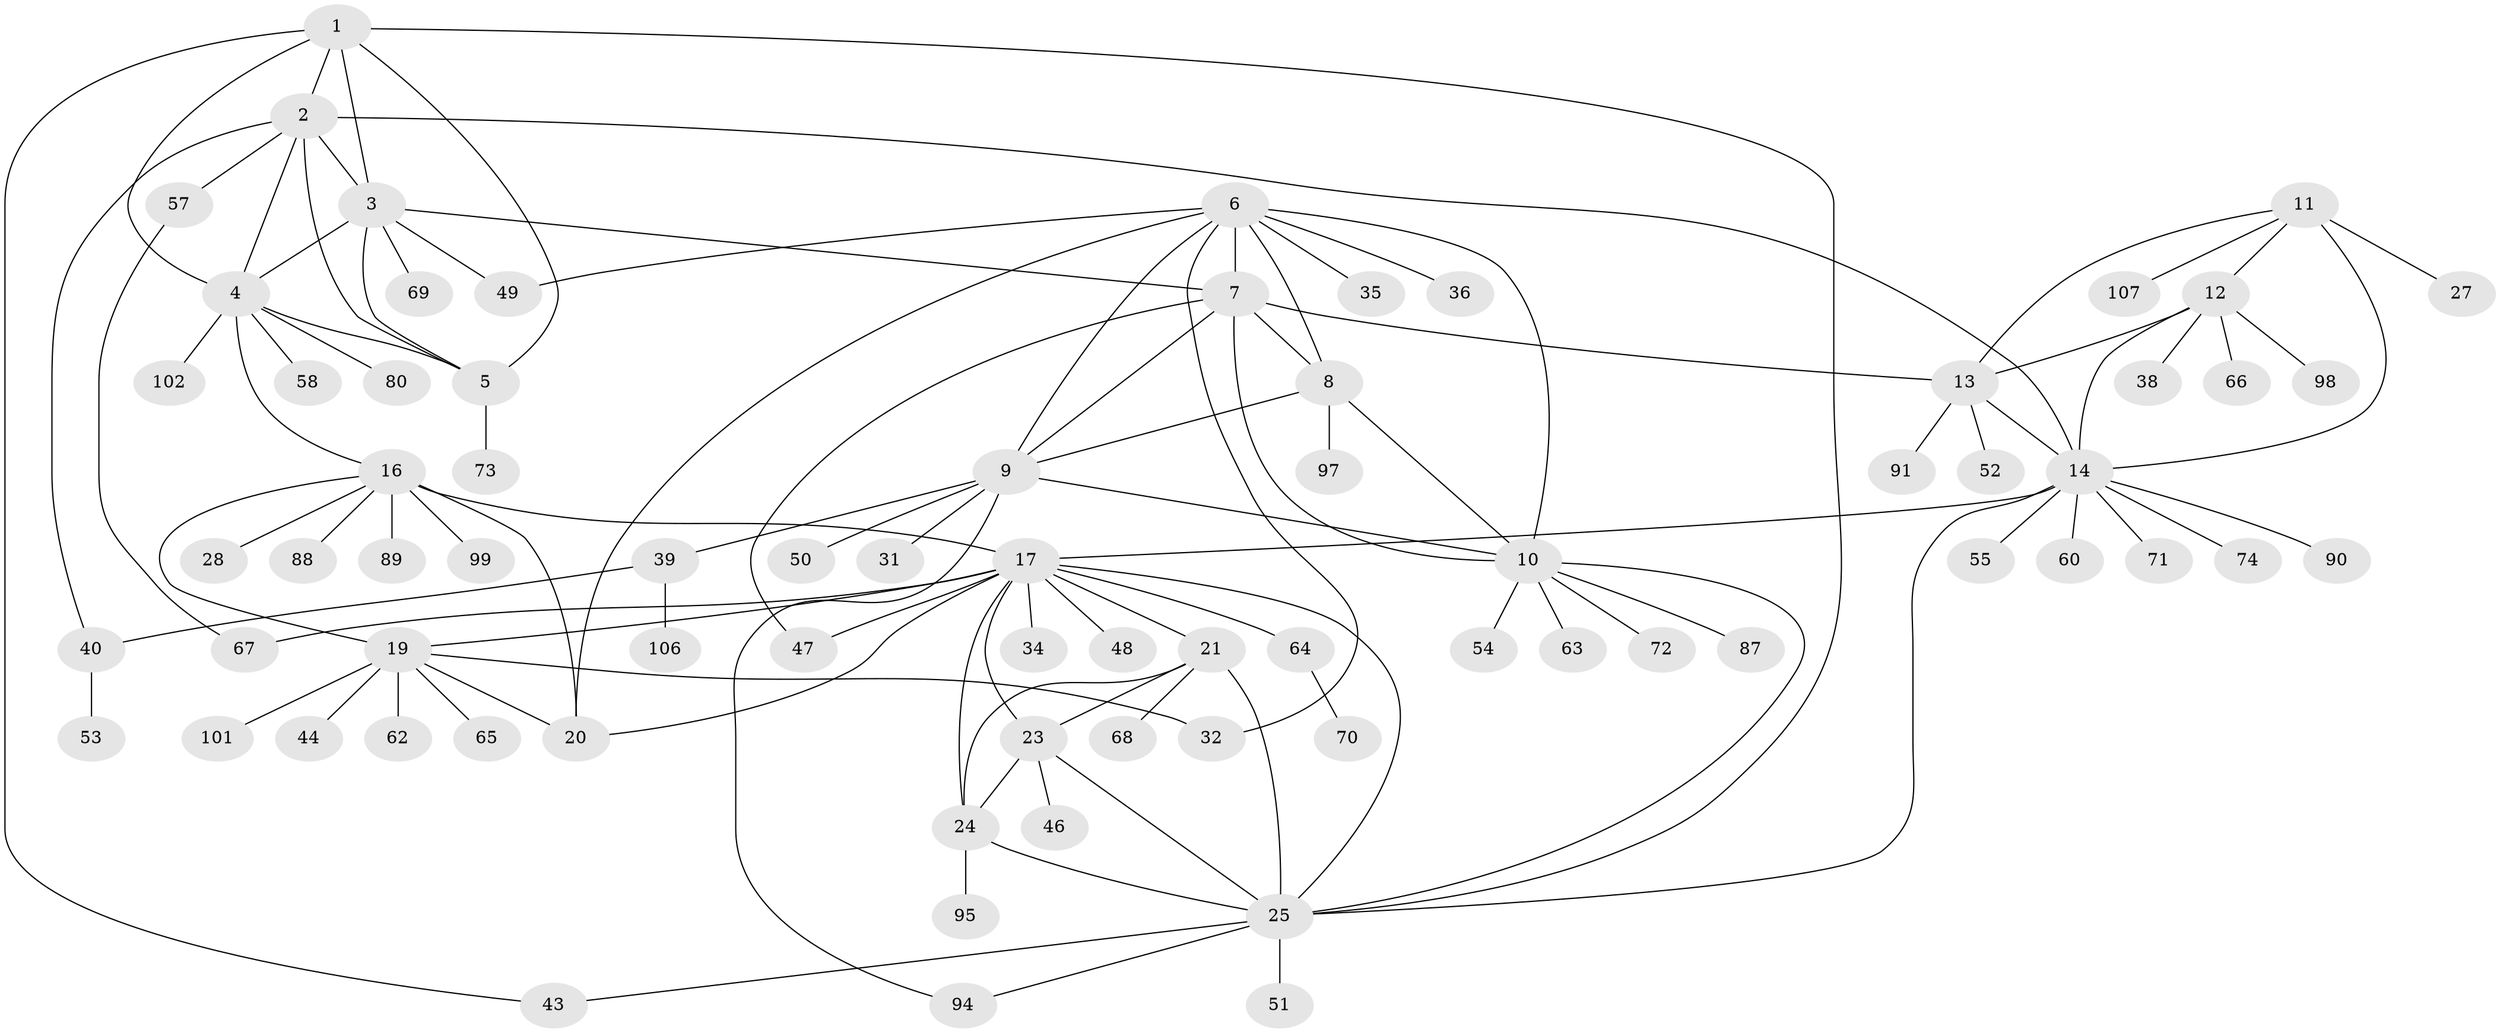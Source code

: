 // Generated by graph-tools (version 1.1) at 2025/24/03/03/25 07:24:15]
// undirected, 75 vertices, 111 edges
graph export_dot {
graph [start="1"]
  node [color=gray90,style=filled];
  1 [super="+82"];
  2 [super="+41"];
  3;
  4 [super="+30"];
  5 [super="+45"];
  6 [super="+96"];
  7;
  8 [super="+61"];
  9 [super="+86"];
  10 [super="+59"];
  11 [super="+26"];
  12 [super="+29"];
  13 [super="+85"];
  14 [super="+15"];
  16 [super="+18"];
  17 [super="+22"];
  19 [super="+37"];
  20;
  21 [super="+75"];
  23 [super="+103"];
  24 [super="+33"];
  25 [super="+42"];
  27;
  28 [super="+81"];
  31;
  32;
  34;
  35;
  36 [super="+84"];
  38;
  39 [super="+104"];
  40;
  43 [super="+79"];
  44;
  46;
  47;
  48 [super="+56"];
  49;
  50;
  51;
  52;
  53 [super="+76"];
  54;
  55;
  57 [super="+93"];
  58;
  60 [super="+83"];
  62;
  63;
  64 [super="+92"];
  65;
  66 [super="+77"];
  67;
  68;
  69;
  70;
  71;
  72 [super="+78"];
  73;
  74 [super="+100"];
  80;
  87;
  88;
  89;
  90;
  91;
  94;
  95;
  97 [super="+105"];
  98;
  99;
  101;
  102;
  106;
  107;
  1 -- 2;
  1 -- 3;
  1 -- 4;
  1 -- 5;
  1 -- 25;
  1 -- 43;
  2 -- 3;
  2 -- 4;
  2 -- 5;
  2 -- 14;
  2 -- 40;
  2 -- 57;
  3 -- 4;
  3 -- 5;
  3 -- 7;
  3 -- 49;
  3 -- 69;
  4 -- 5;
  4 -- 58;
  4 -- 80;
  4 -- 102;
  4 -- 16;
  5 -- 73;
  6 -- 7;
  6 -- 8;
  6 -- 9;
  6 -- 10;
  6 -- 20;
  6 -- 35;
  6 -- 36;
  6 -- 49;
  6 -- 32;
  7 -- 8;
  7 -- 9;
  7 -- 10;
  7 -- 13;
  7 -- 47;
  8 -- 9;
  8 -- 10;
  8 -- 97;
  9 -- 10;
  9 -- 31;
  9 -- 39;
  9 -- 50;
  9 -- 94;
  10 -- 25;
  10 -- 54;
  10 -- 72;
  10 -- 87;
  10 -- 63;
  11 -- 12;
  11 -- 13;
  11 -- 14 [weight=2];
  11 -- 27;
  11 -- 107;
  12 -- 13;
  12 -- 14 [weight=2];
  12 -- 38;
  12 -- 66;
  12 -- 98;
  13 -- 14 [weight=2];
  13 -- 52;
  13 -- 91;
  14 -- 55;
  14 -- 71;
  14 -- 90;
  14 -- 74;
  14 -- 17;
  14 -- 25;
  14 -- 60;
  16 -- 17 [weight=2];
  16 -- 19 [weight=2];
  16 -- 20 [weight=2];
  16 -- 99;
  16 -- 88;
  16 -- 89;
  16 -- 28;
  17 -- 19;
  17 -- 20;
  17 -- 67;
  17 -- 64;
  17 -- 34;
  17 -- 47;
  17 -- 48;
  17 -- 21;
  17 -- 23;
  17 -- 24;
  17 -- 25;
  19 -- 20;
  19 -- 32;
  19 -- 44;
  19 -- 62;
  19 -- 65;
  19 -- 101;
  21 -- 23;
  21 -- 24;
  21 -- 25;
  21 -- 68;
  23 -- 24;
  23 -- 25;
  23 -- 46;
  24 -- 25;
  24 -- 95;
  25 -- 43;
  25 -- 94;
  25 -- 51;
  39 -- 40;
  39 -- 106;
  40 -- 53;
  57 -- 67;
  64 -- 70;
}
